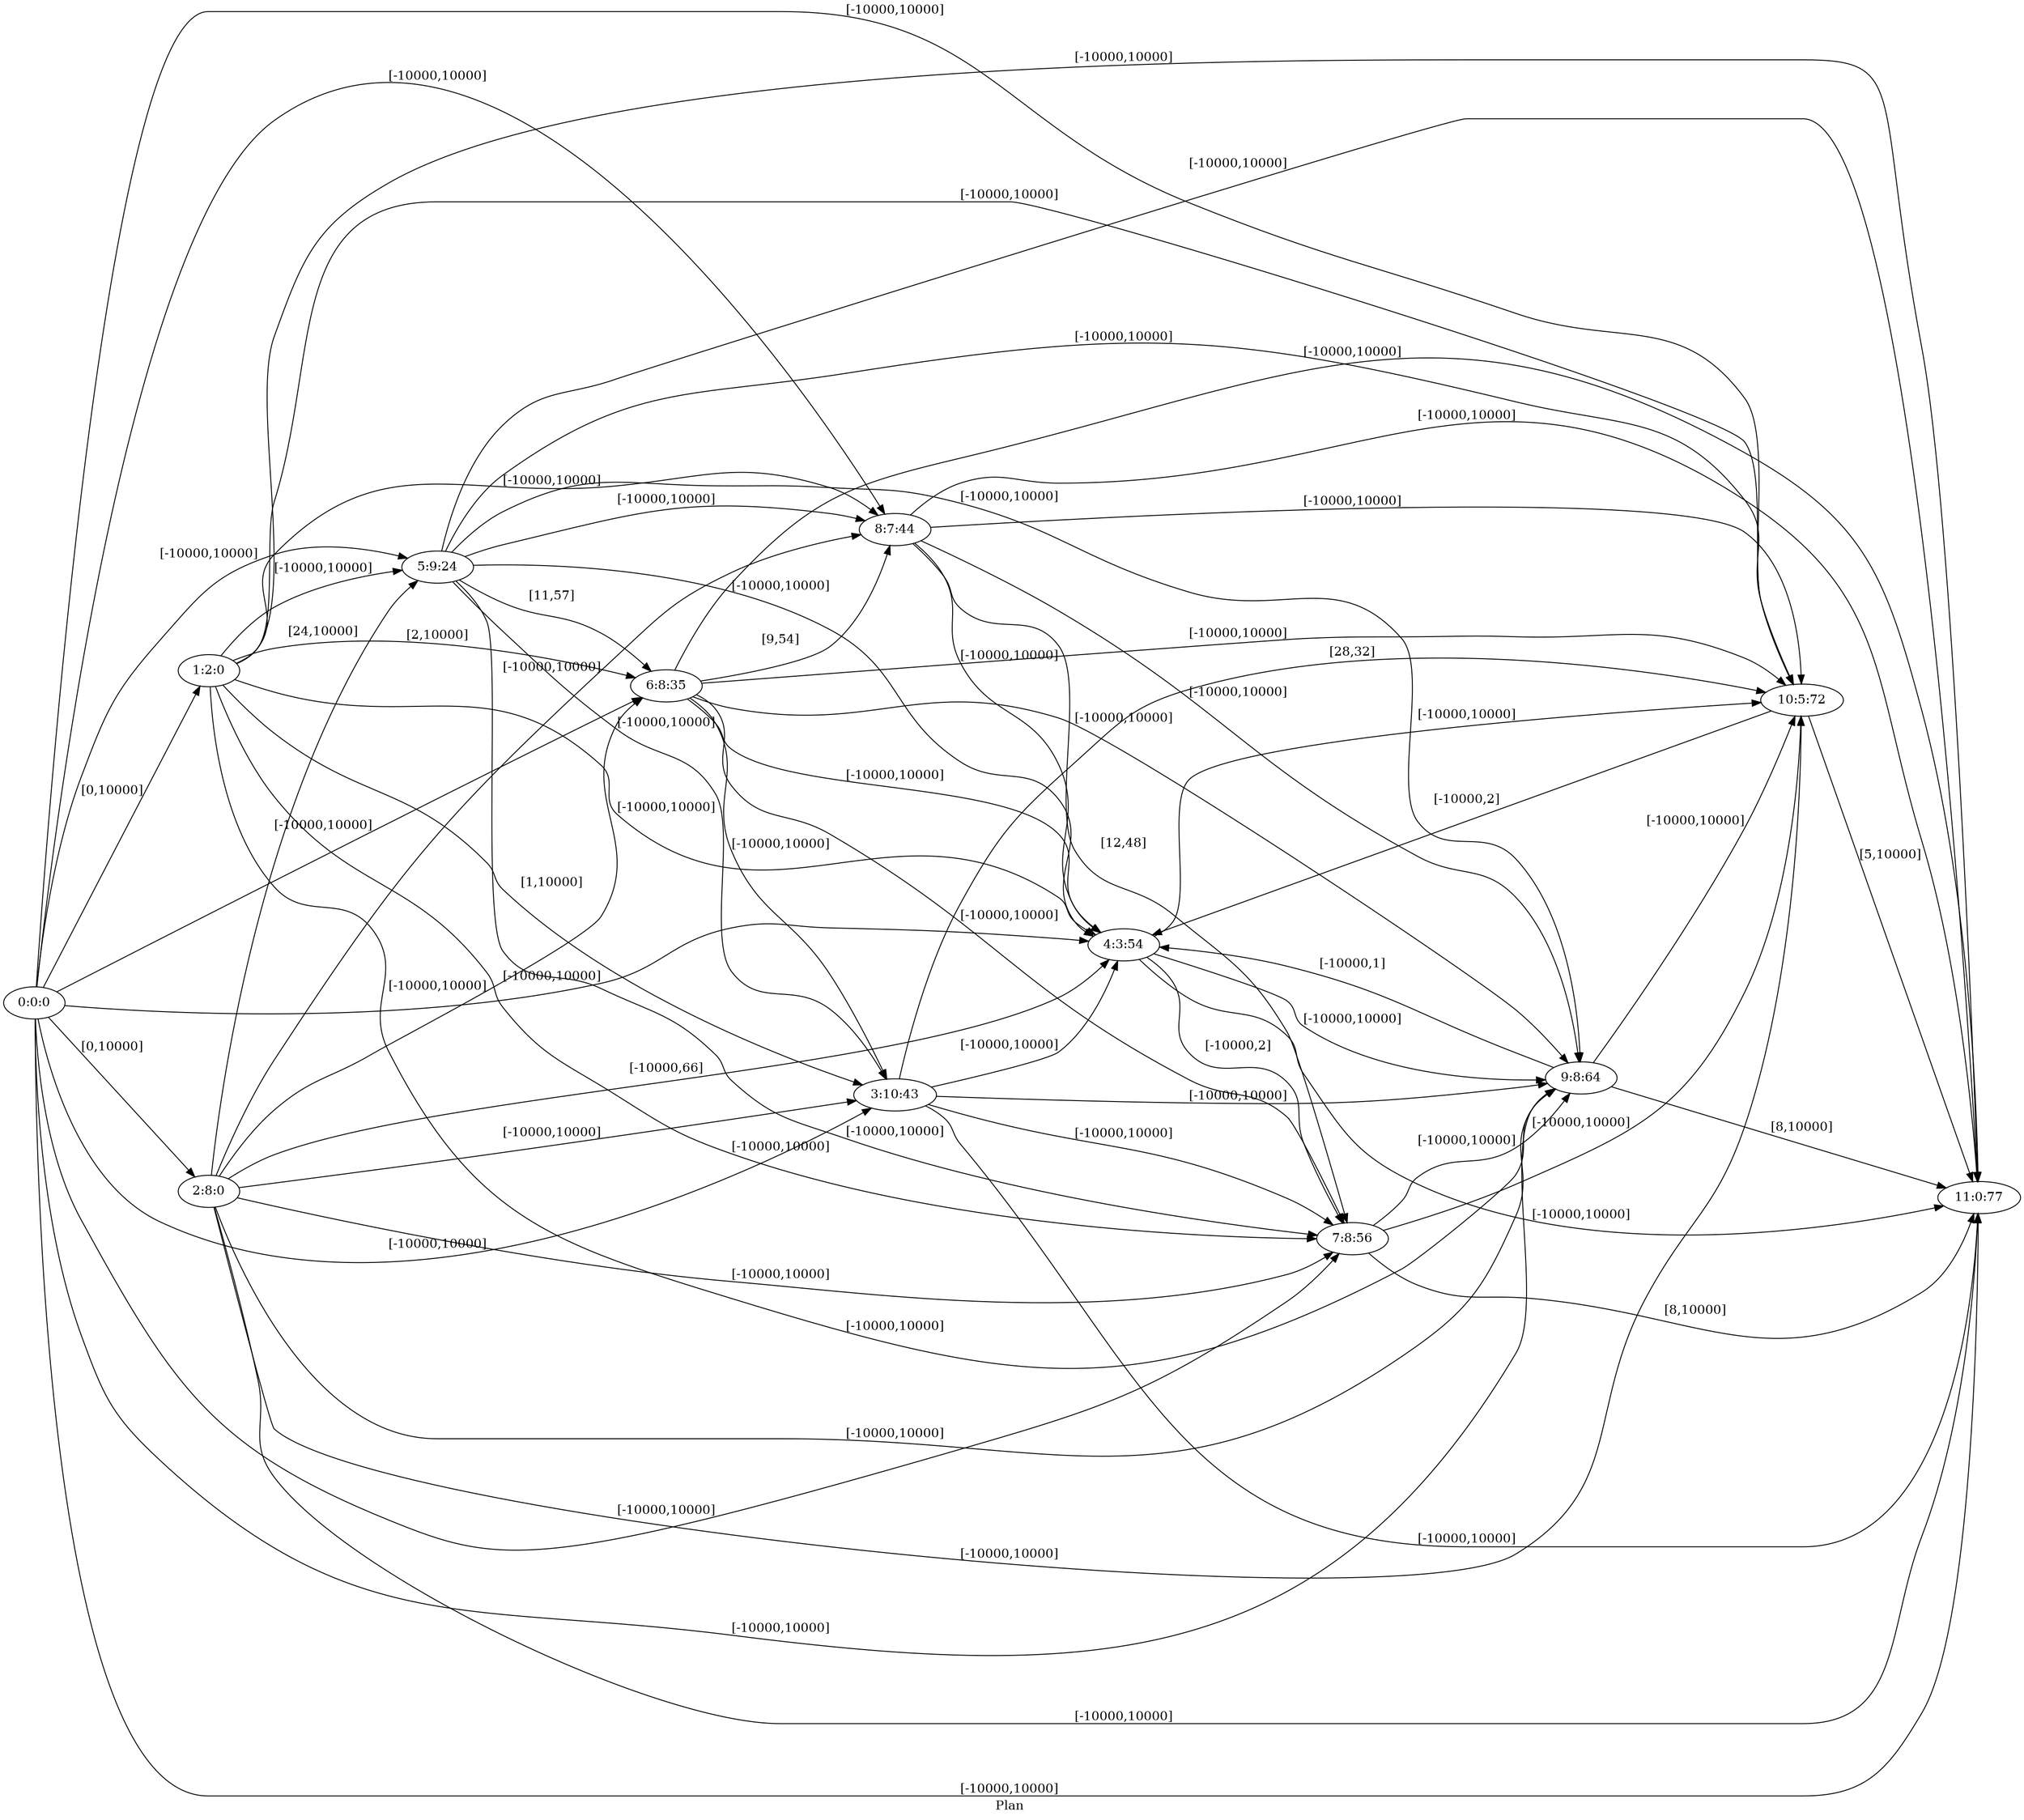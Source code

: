 digraph G {
 rankdir = LR;
 nodesep = .45; 
 size = 30;
label="Plan ";
 fldt = 0.316632;
"0:0:0"->"1:2:0"[ label = "[0,10000]"];
"0:0:0"->"2:8:0"[ label = "[0,10000]"];
"0:0:0"->"3:10:43"[ label = "[-10000,10000]"];
"0:0:0"->"4:3:54"[ label = "[-10000,10000]"];
"0:0:0"->"5:9:24"[ label = "[-10000,10000]"];
"0:0:0"->"6:8:35"[ label = "[-10000,10000]"];
"0:0:0"->"7:8:56"[ label = "[-10000,10000]"];
"0:0:0"->"8:7:44"[ label = "[-10000,10000]"];
"0:0:0"->"9:8:64"[ label = "[-10000,10000]"];
"0:0:0"->"10:5:72"[ label = "[-10000,10000]"];
"0:0:0"->"11:0:77"[ label = "[-10000,10000]"];
"1:2:0"->"3:10:43"[ label = "[1,10000]"];
"1:2:0"->"4:3:54"[ label = "[-10000,10000]"];
"1:2:0"->"5:9:24"[ label = "[-10000,10000]"];
"1:2:0"->"6:8:35"[ label = "[2,10000]"];
"1:2:0"->"7:8:56"[ label = "[-10000,10000]"];
"1:2:0"->"8:7:44"[ label = "[-10000,10000]"];
"1:2:0"->"9:8:64"[ label = "[-10000,10000]"];
"1:2:0"->"10:5:72"[ label = "[-10000,10000]"];
"1:2:0"->"11:0:77"[ label = "[-10000,10000]"];
"2:8:0"->"3:10:43"[ label = "[-10000,10000]"];
"2:8:0"->"4:3:54"[ label = "[-10000,66]"];
"2:8:0"->"5:9:24"[ label = "[24,10000]"];
"2:8:0"->"6:8:35"[ label = "[-10000,10000]"];
"2:8:0"->"7:8:56"[ label = "[-10000,10000]"];
"2:8:0"->"8:7:44"[ label = "[-10000,10000]"];
"2:8:0"->"9:8:64"[ label = "[-10000,10000]"];
"2:8:0"->"10:5:72"[ label = "[-10000,10000]"];
"2:8:0"->"11:0:77"[ label = "[-10000,10000]"];
"3:10:43"->"4:3:54"[ label = "[-10000,10000]"];
"3:10:43"->"7:8:56"[ label = "[-10000,10000]"];
"3:10:43"->"9:8:64"[ label = "[-10000,10000]"];
"3:10:43"->"10:5:72"[ label = "[28,32]"];
"3:10:43"->"11:0:77"[ label = "[-10000,10000]"];
"4:3:54"->"7:8:56"[ label = "[-10000,2]"];
"4:3:54"->"9:8:64"[ label = "[-10000,10000]"];
"4:3:54"->"10:5:72"[ label = "[-10000,10000]"];
"4:3:54"->"11:0:77"[ label = "[-10000,10000]"];
"5:9:24"->"3:10:43"[ label = "[-10000,10000]"];
"5:9:24"->"4:3:54"[ label = "[-10000,10000]"];
"5:9:24"->"6:8:35"[ label = "[11,57]"];
"5:9:24"->"7:8:56"[ label = "[-10000,10000]"];
"5:9:24"->"8:7:44"[ label = "[-10000,10000]"];
"5:9:24"->"9:8:64"[ label = "[-10000,10000]"];
"5:9:24"->"10:5:72"[ label = "[-10000,10000]"];
"5:9:24"->"11:0:77"[ label = "[-10000,10000]"];
"6:8:35"->"3:10:43"[ label = "[-10000,10000]"];
"6:8:35"->"4:3:54"[ label = "[-10000,10000]"];
"6:8:35"->"7:8:56"[ label = "[-10000,10000]"];
"6:8:35"->"8:7:44"[ label = "[9,54]"];
"6:8:35"->"9:8:64"[ label = "[-10000,10000]"];
"6:8:35"->"10:5:72"[ label = "[-10000,10000]"];
"6:8:35"->"11:0:77"[ label = "[-10000,10000]"];
"7:8:56"->"9:8:64"[ label = "[-10000,10000]"];
"7:8:56"->"10:5:72"[ label = "[-10000,10000]"];
"7:8:56"->"11:0:77"[ label = "[8,10000]"];
"8:7:44"->"4:3:54"[ label = "[-10000,10000]"];
"8:7:44"->"7:8:56"[ label = "[12,48]"];
"8:7:44"->"9:8:64"[ label = "[-10000,10000]"];
"8:7:44"->"10:5:72"[ label = "[-10000,10000]"];
"8:7:44"->"11:0:77"[ label = "[-10000,10000]"];
"9:8:64"->"4:3:54"[ label = "[-10000,1]"];
"9:8:64"->"10:5:72"[ label = "[-10000,10000]"];
"9:8:64"->"11:0:77"[ label = "[8,10000]"];
"10:5:72"->"4:3:54"[ label = "[-10000,2]"];
"10:5:72"->"11:0:77"[ label = "[5,10000]"];
}
